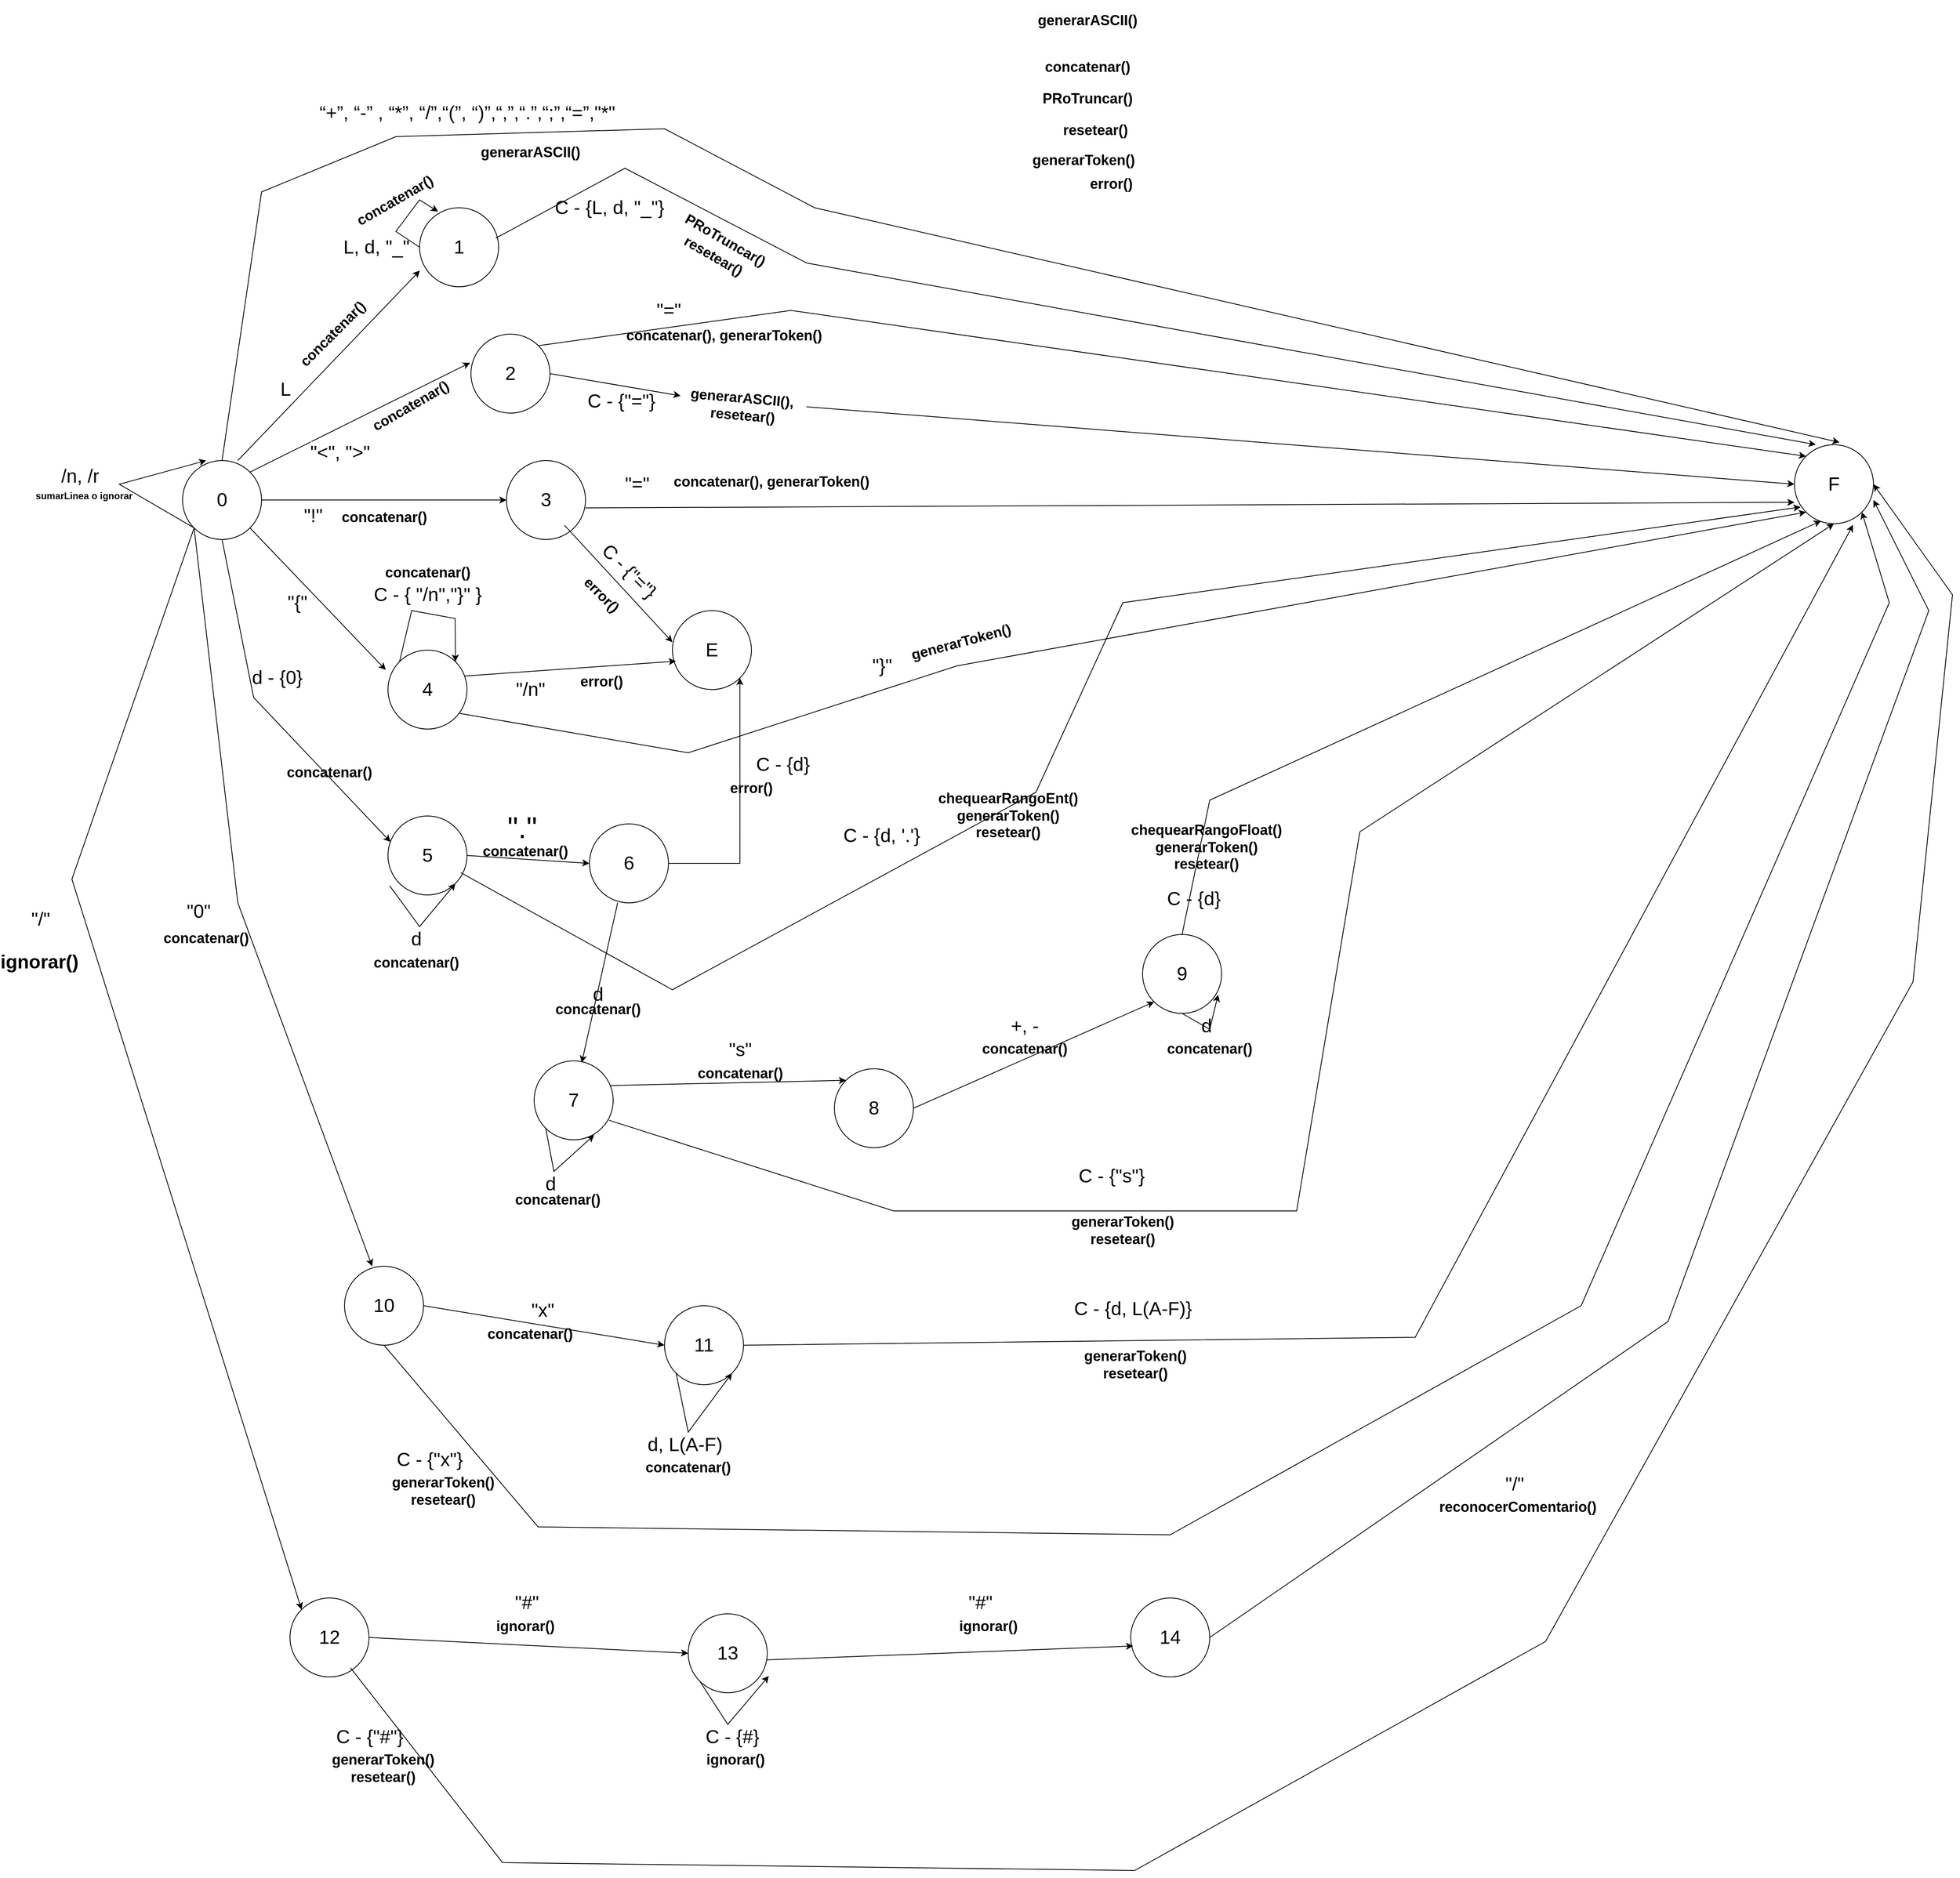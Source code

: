 <mxfile version="24.7.14">
  <diagram name="Página-1" id="sj9_wfyoLUOM8dX0--8b">
    <mxGraphModel dx="2261" dy="1907" grid="1" gridSize="10" guides="1" tooltips="1" connect="1" arrows="1" fold="1" page="1" pageScale="1" pageWidth="827" pageHeight="1169" math="0" shadow="0">
      <root>
        <mxCell id="0" />
        <mxCell id="1" parent="0" />
        <mxCell id="MfplE-wGYaaptmmhJZ9_-1" value="&lt;font style=&quot;font-size: 24px;&quot;&gt;0&lt;/font&gt;" style="ellipse;whiteSpace=wrap;html=1;aspect=fixed;" parent="1" vertex="1">
          <mxGeometry x="10" y="110" width="100" height="100" as="geometry" />
        </mxCell>
        <mxCell id="MfplE-wGYaaptmmhJZ9_-2" value="&lt;span style=&quot;font-size: 24px;&quot;&gt;1&lt;/span&gt;" style="ellipse;whiteSpace=wrap;html=1;aspect=fixed;" parent="1" vertex="1">
          <mxGeometry x="310" y="-210" width="100" height="100" as="geometry" />
        </mxCell>
        <mxCell id="MfplE-wGYaaptmmhJZ9_-3" value="&lt;span style=&quot;font-size: 24px;&quot;&gt;2&lt;/span&gt;" style="ellipse;whiteSpace=wrap;html=1;aspect=fixed;" parent="1" vertex="1">
          <mxGeometry x="375" y="-50" width="100" height="100" as="geometry" />
        </mxCell>
        <mxCell id="MfplE-wGYaaptmmhJZ9_-4" value="&lt;span style=&quot;font-size: 24px;&quot;&gt;F&lt;/span&gt;" style="ellipse;whiteSpace=wrap;html=1;aspect=fixed;" parent="1" vertex="1">
          <mxGeometry x="2050" y="90" width="100" height="100" as="geometry" />
        </mxCell>
        <mxCell id="MfplE-wGYaaptmmhJZ9_-5" value="&lt;span style=&quot;font-size: 24px;&quot;&gt;E&lt;/span&gt;" style="ellipse;whiteSpace=wrap;html=1;aspect=fixed;" parent="1" vertex="1">
          <mxGeometry x="630" y="300" width="100" height="100" as="geometry" />
        </mxCell>
        <mxCell id="MfplE-wGYaaptmmhJZ9_-6" value="" style="endArrow=classic;html=1;rounded=0;entryX=0.57;entryY=-0.03;entryDx=0;entryDy=0;entryPerimeter=0;" parent="1" target="MfplE-wGYaaptmmhJZ9_-4" edge="1">
          <mxGeometry width="50" height="50" relative="1" as="geometry">
            <mxPoint x="60" y="110" as="sourcePoint" />
            <mxPoint x="860" y="20" as="targetPoint" />
            <Array as="points">
              <mxPoint x="110" y="-230" />
              <mxPoint x="280" y="-300" />
              <mxPoint x="620" y="-310" />
              <mxPoint x="810" y="-210" />
            </Array>
          </mxGeometry>
        </mxCell>
        <mxCell id="MfplE-wGYaaptmmhJZ9_-7" value="&lt;font style=&quot;font-size: 24px;&quot;&gt;&lt;font style=&quot;&quot;&gt;“+”, “-” , “*”, “/”,“(”, “)”,“,”,“.”,“;”,&lt;/font&gt;“=”,&quot;*&quot;&lt;/font&gt;" style="text;html=1;align=center;verticalAlign=middle;resizable=0;points=[];autosize=1;strokeColor=none;fillColor=none;" parent="1" vertex="1">
          <mxGeometry x="170" y="-350" width="400" height="40" as="geometry" />
        </mxCell>
        <mxCell id="MfplE-wGYaaptmmhJZ9_-8" value="" style="endArrow=classic;html=1;rounded=0;entryX=0.003;entryY=0.795;entryDx=0;entryDy=0;entryPerimeter=0;" parent="1" target="MfplE-wGYaaptmmhJZ9_-2" edge="1">
          <mxGeometry width="50" height="50" relative="1" as="geometry">
            <mxPoint x="80" y="110" as="sourcePoint" />
            <mxPoint x="130" y="60" as="targetPoint" />
          </mxGeometry>
        </mxCell>
        <mxCell id="MfplE-wGYaaptmmhJZ9_-9" value="&lt;br&gt;&lt;span style=&quot;font-size: 18px;&quot;&gt;&lt;b&gt;concatenar()&lt;/b&gt;&lt;/span&gt;" style="text;html=1;align=center;verticalAlign=middle;resizable=0;points=[];autosize=1;strokeColor=none;fillColor=none;" parent="1" vertex="1">
          <mxGeometry x="1090" y="-420" width="130" height="50" as="geometry" />
        </mxCell>
        <mxCell id="MfplE-wGYaaptmmhJZ9_-10" value="&lt;b style=&quot;font-size: 18px;&quot;&gt;generarASCII()&lt;/b&gt;" style="text;html=1;align=center;verticalAlign=middle;resizable=0;points=[];autosize=1;strokeColor=none;fillColor=none;" parent="1" vertex="1">
          <mxGeometry x="375" y="-300" width="150" height="40" as="geometry" />
        </mxCell>
        <mxCell id="MfplE-wGYaaptmmhJZ9_-11" value="&lt;span style=&quot;font-size: 24px;&quot;&gt;L&lt;/span&gt;" style="text;html=1;align=center;verticalAlign=middle;resizable=0;points=[];autosize=1;strokeColor=none;fillColor=none;" parent="1" vertex="1">
          <mxGeometry x="120" width="40" height="40" as="geometry" />
        </mxCell>
        <mxCell id="MfplE-wGYaaptmmhJZ9_-13" value="&#xa;&lt;b style=&quot;forced-color-adjust: none; color: rgb(0, 0, 0); font-family: Helvetica; font-style: normal; font-variant-ligatures: normal; font-variant-caps: normal; letter-spacing: normal; orphans: 2; text-align: center; text-indent: 0px; text-transform: none; widows: 2; word-spacing: 0px; -webkit-text-stroke-width: 0px; white-space: nowrap; background-color: rgb(251, 251, 251); text-decoration-thickness: initial; text-decoration-style: initial; text-decoration-color: initial; font-size: 18px;&quot;&gt;generarASCII()&lt;/b&gt;&#xa;&#xa;" style="text;html=1;align=center;verticalAlign=middle;resizable=0;points=[];autosize=1;strokeColor=none;fillColor=none;" parent="1" vertex="1">
          <mxGeometry x="1080" y="-470" width="150" height="60" as="geometry" />
        </mxCell>
        <mxCell id="MfplE-wGYaaptmmhJZ9_-14" value="&lt;br&gt;&lt;span style=&quot;font-size: 18px;&quot;&gt;&lt;b&gt;concatenar()&lt;/b&gt;&lt;/span&gt;" style="text;html=1;align=center;verticalAlign=middle;resizable=0;points=[];autosize=1;strokeColor=none;fillColor=none;rotation=-45;" parent="1" vertex="1">
          <mxGeometry x="130" y="-80" width="130" height="50" as="geometry" />
        </mxCell>
        <mxCell id="MfplE-wGYaaptmmhJZ9_-16" value="&lt;br&gt;&lt;span style=&quot;font-size: 18px;&quot;&gt;&lt;b&gt;concatenar()&lt;/b&gt;&lt;/span&gt;" style="text;html=1;align=center;verticalAlign=middle;resizable=0;points=[];autosize=1;strokeColor=none;fillColor=none;rotation=-30;" parent="1" vertex="1">
          <mxGeometry x="210" y="-250" width="130" height="50" as="geometry" />
        </mxCell>
        <mxCell id="MfplE-wGYaaptmmhJZ9_-20" value="&lt;font style=&quot;font-size: 24px;&quot;&gt;L, d, &quot;_&quot;&lt;/font&gt;" style="text;html=1;align=center;verticalAlign=middle;resizable=0;points=[];autosize=1;strokeColor=none;fillColor=none;" parent="1" vertex="1">
          <mxGeometry x="200" y="-180" width="110" height="40" as="geometry" />
        </mxCell>
        <mxCell id="MfplE-wGYaaptmmhJZ9_-21" value="" style="endArrow=classic;html=1;rounded=0;exitX=0.964;exitY=0.385;exitDx=0;exitDy=0;exitPerimeter=0;entryX=0.27;entryY=-0.001;entryDx=0;entryDy=0;entryPerimeter=0;" parent="1" source="MfplE-wGYaaptmmhJZ9_-2" target="MfplE-wGYaaptmmhJZ9_-4" edge="1">
          <mxGeometry width="50" height="50" relative="1" as="geometry">
            <mxPoint x="510" y="-10" as="sourcePoint" />
            <mxPoint x="560" y="-60" as="targetPoint" />
            <Array as="points">
              <mxPoint x="570" y="-260" />
              <mxPoint x="800" y="-140" />
            </Array>
          </mxGeometry>
        </mxCell>
        <mxCell id="MfplE-wGYaaptmmhJZ9_-22" value="" style="endArrow=classic;html=1;rounded=0;exitX=0;exitY=0.5;exitDx=0;exitDy=0;entryX=0.234;entryY=0.048;entryDx=0;entryDy=0;entryPerimeter=0;" parent="1" source="MfplE-wGYaaptmmhJZ9_-2" target="MfplE-wGYaaptmmhJZ9_-2" edge="1">
          <mxGeometry width="50" height="50" relative="1" as="geometry">
            <mxPoint x="279.1" y="-147.7" as="sourcePoint" />
            <mxPoint x="320" y="-240" as="targetPoint" />
            <Array as="points">
              <mxPoint x="280" y="-180" />
              <mxPoint x="310" y="-220" />
            </Array>
          </mxGeometry>
        </mxCell>
        <mxCell id="MfplE-wGYaaptmmhJZ9_-26" value="&lt;font style=&quot;font-size: 24px;&quot;&gt;C - {L, d, &quot;_&quot;}&lt;/font&gt;" style="text;html=1;align=center;verticalAlign=middle;resizable=0;points=[];autosize=1;strokeColor=none;fillColor=none;" parent="1" vertex="1">
          <mxGeometry x="470" y="-230" width="160" height="40" as="geometry" />
        </mxCell>
        <mxCell id="MfplE-wGYaaptmmhJZ9_-28" value="&lt;br&gt;&lt;span style=&quot;font-size: 18px;&quot;&gt;&lt;b&gt;PRoTruncar()&lt;/b&gt;&lt;/span&gt;" style="text;html=1;align=center;verticalAlign=middle;resizable=0;points=[];autosize=1;strokeColor=none;fillColor=none;" parent="1" vertex="1">
          <mxGeometry x="1085" y="-380" width="140" height="50" as="geometry" />
        </mxCell>
        <mxCell id="MfplE-wGYaaptmmhJZ9_-29" value="&lt;br&gt;&lt;span style=&quot;font-size: 18px;&quot;&gt;&lt;b&gt;PRoTruncar()&lt;/b&gt;&lt;/span&gt;" style="text;html=1;align=center;verticalAlign=middle;resizable=0;points=[];autosize=1;strokeColor=none;fillColor=none;rotation=30;" parent="1" vertex="1">
          <mxGeometry x="630" y="-200" width="140" height="50" as="geometry" />
        </mxCell>
        <mxCell id="MfplE-wGYaaptmmhJZ9_-30" value="&lt;br&gt;&lt;span style=&quot;font-size: 18px;&quot;&gt;&lt;b&gt;resetear()&lt;/b&gt;&lt;/span&gt;" style="text;html=1;align=center;verticalAlign=middle;resizable=0;points=[];autosize=1;strokeColor=none;fillColor=none;" parent="1" vertex="1">
          <mxGeometry x="1110" y="-340" width="110" height="50" as="geometry" />
        </mxCell>
        <mxCell id="MfplE-wGYaaptmmhJZ9_-31" value="&lt;br&gt;&lt;span style=&quot;font-size: 18px;&quot;&gt;&lt;b&gt;resetear()&lt;/b&gt;&lt;/span&gt;" style="text;html=1;align=center;verticalAlign=middle;resizable=0;points=[];autosize=1;strokeColor=none;fillColor=none;rotation=30;" parent="1" vertex="1">
          <mxGeometry x="630" y="-180" width="110" height="50" as="geometry" />
        </mxCell>
        <mxCell id="MfplE-wGYaaptmmhJZ9_-32" value="" style="endArrow=classic;html=1;rounded=0;entryX=-0.011;entryY=0.362;entryDx=0;entryDy=0;entryPerimeter=0;exitX=1;exitY=0;exitDx=0;exitDy=0;" parent="1" source="MfplE-wGYaaptmmhJZ9_-1" target="MfplE-wGYaaptmmhJZ9_-3" edge="1">
          <mxGeometry width="50" height="50" relative="1" as="geometry">
            <mxPoint x="150" y="270" as="sourcePoint" />
            <mxPoint x="380" y="30" as="targetPoint" />
          </mxGeometry>
        </mxCell>
        <mxCell id="MfplE-wGYaaptmmhJZ9_-34" value="&lt;font style=&quot;font-size: 24px;&quot;&gt;&quot;&amp;lt;&quot;, &quot;&amp;gt;&quot;&lt;/font&gt;" style="edgeLabel;html=1;align=center;verticalAlign=middle;resizable=0;points=[];" parent="MfplE-wGYaaptmmhJZ9_-32" vertex="1" connectable="0">
          <mxGeometry x="-0.029" y="-6" relative="1" as="geometry">
            <mxPoint x="-24" y="37" as="offset" />
          </mxGeometry>
        </mxCell>
        <mxCell id="MfplE-wGYaaptmmhJZ9_-35" value="&lt;br&gt;&lt;span style=&quot;font-size: 18px;&quot;&gt;&lt;b&gt;concatenar()&lt;/b&gt;&lt;/span&gt;" style="text;html=1;align=center;verticalAlign=middle;resizable=0;points=[];autosize=1;strokeColor=none;fillColor=none;rotation=-30;" parent="1" vertex="1">
          <mxGeometry x="230" y="10" width="130" height="50" as="geometry" />
        </mxCell>
        <mxCell id="MfplE-wGYaaptmmhJZ9_-38" value="" style="endArrow=classic;html=1;rounded=0;entryX=0;entryY=0;entryDx=0;entryDy=0;exitX=1;exitY=0;exitDx=0;exitDy=0;" parent="1" source="MfplE-wGYaaptmmhJZ9_-3" target="MfplE-wGYaaptmmhJZ9_-4" edge="1">
          <mxGeometry width="50" height="50" relative="1" as="geometry">
            <mxPoint x="610" y="210" as="sourcePoint" />
            <mxPoint x="889" y="71" as="targetPoint" />
            <Array as="points">
              <mxPoint x="780" y="-80" />
            </Array>
          </mxGeometry>
        </mxCell>
        <mxCell id="MfplE-wGYaaptmmhJZ9_-40" value="" style="endArrow=classic;html=1;rounded=0;entryX=0;entryY=0.5;entryDx=0;entryDy=0;exitX=1;exitY=0.5;exitDx=0;exitDy=0;" parent="1" source="MfplE-wGYaaptmmhJZ9_-46" target="MfplE-wGYaaptmmhJZ9_-4" edge="1">
          <mxGeometry width="50" height="50" relative="1" as="geometry">
            <mxPoint x="590" y="180" as="sourcePoint" />
            <mxPoint x="480" y="30" as="targetPoint" />
          </mxGeometry>
        </mxCell>
        <mxCell id="MfplE-wGYaaptmmhJZ9_-41" value="&lt;font style=&quot;font-size: 24px;&quot;&gt;&quot;=&quot;&lt;/font&gt;" style="text;html=1;align=center;verticalAlign=middle;resizable=0;points=[];autosize=1;strokeColor=none;fillColor=none;" parent="1" vertex="1">
          <mxGeometry x="600" y="-100" width="50" height="40" as="geometry" />
        </mxCell>
        <mxCell id="MfplE-wGYaaptmmhJZ9_-43" value="&lt;br&gt;&lt;span style=&quot;font-size: 18px;&quot;&gt;&lt;b&gt;concatenar(), generarToken()&lt;/b&gt;&lt;/span&gt;" style="text;html=1;align=center;verticalAlign=middle;resizable=0;points=[];autosize=1;strokeColor=none;fillColor=none;rotation=0;" parent="1" vertex="1">
          <mxGeometry x="560" y="-80" width="270" height="50" as="geometry" />
        </mxCell>
        <mxCell id="MfplE-wGYaaptmmhJZ9_-44" value="&lt;b style=&quot;font-size: 18px;&quot;&gt;generarToken()&lt;/b&gt;" style="text;html=1;align=center;verticalAlign=middle;resizable=0;points=[];autosize=1;strokeColor=none;fillColor=none;" parent="1" vertex="1">
          <mxGeometry x="1075" y="-290" width="150" height="40" as="geometry" />
        </mxCell>
        <mxCell id="MfplE-wGYaaptmmhJZ9_-45" value="&lt;span style=&quot;font-size: 24px;&quot;&gt;C - {&quot;=&quot;}&lt;/span&gt;" style="text;html=1;align=center;verticalAlign=middle;resizable=0;points=[];autosize=1;strokeColor=none;fillColor=none;" parent="1" vertex="1">
          <mxGeometry x="510" y="15" width="110" height="40" as="geometry" />
        </mxCell>
        <mxCell id="MfplE-wGYaaptmmhJZ9_-48" value="&lt;span style=&quot;font-size: 24px;&quot;&gt;3&lt;/span&gt;" style="ellipse;whiteSpace=wrap;html=1;aspect=fixed;" parent="1" vertex="1">
          <mxGeometry x="420" y="110" width="100" height="100" as="geometry" />
        </mxCell>
        <mxCell id="MfplE-wGYaaptmmhJZ9_-50" value="" style="endArrow=classic;html=1;rounded=0;exitX=1;exitY=0.5;exitDx=0;exitDy=0;" parent="1" source="MfplE-wGYaaptmmhJZ9_-1" target="MfplE-wGYaaptmmhJZ9_-48" edge="1">
          <mxGeometry width="50" height="50" relative="1" as="geometry">
            <mxPoint x="130" y="210" as="sourcePoint" />
            <mxPoint x="180" y="160" as="targetPoint" />
          </mxGeometry>
        </mxCell>
        <mxCell id="MfplE-wGYaaptmmhJZ9_-51" value="&lt;font style=&quot;font-size: 24px;&quot;&gt;&quot;!&quot;&lt;/font&gt;" style="text;html=1;align=center;verticalAlign=middle;resizable=0;points=[];autosize=1;strokeColor=none;fillColor=none;" parent="1" vertex="1">
          <mxGeometry x="150" y="160" width="50" height="40" as="geometry" />
        </mxCell>
        <mxCell id="MfplE-wGYaaptmmhJZ9_-52" value="&lt;br&gt;&lt;span style=&quot;font-size: 18px;&quot;&gt;&lt;b&gt;concatenar()&lt;/b&gt;&lt;/span&gt;" style="text;html=1;align=center;verticalAlign=middle;resizable=0;points=[];autosize=1;strokeColor=none;fillColor=none;rotation=0;" parent="1" vertex="1">
          <mxGeometry x="200" y="150" width="130" height="50" as="geometry" />
        </mxCell>
        <mxCell id="MfplE-wGYaaptmmhJZ9_-54" value="" style="endArrow=classic;html=1;rounded=0;entryX=0;entryY=0.729;entryDx=0;entryDy=0;entryPerimeter=0;" parent="1" target="MfplE-wGYaaptmmhJZ9_-4" edge="1">
          <mxGeometry width="50" height="50" relative="1" as="geometry">
            <mxPoint x="520" y="170" as="sourcePoint" />
            <mxPoint x="570" y="120" as="targetPoint" />
          </mxGeometry>
        </mxCell>
        <mxCell id="MfplE-wGYaaptmmhJZ9_-55" value="&lt;font style=&quot;font-size: 24px;&quot;&gt;&quot;=&quot;&lt;/font&gt;" style="text;html=1;align=center;verticalAlign=middle;resizable=0;points=[];autosize=1;strokeColor=none;fillColor=none;" parent="1" vertex="1">
          <mxGeometry x="560" y="120" width="50" height="40" as="geometry" />
        </mxCell>
        <mxCell id="MfplE-wGYaaptmmhJZ9_-56" value="&lt;br&gt;&lt;span style=&quot;font-size: 18px;&quot;&gt;&lt;b&gt;concatenar(), generarToken()&lt;/b&gt;&lt;/span&gt;" style="text;html=1;align=center;verticalAlign=middle;resizable=0;points=[];autosize=1;strokeColor=none;fillColor=none;rotation=0;" parent="1" vertex="1">
          <mxGeometry x="620" y="105" width="270" height="50" as="geometry" />
        </mxCell>
        <mxCell id="MfplE-wGYaaptmmhJZ9_-57" value="" style="endArrow=classic;html=1;rounded=0;entryX=0;entryY=0.5;entryDx=0;entryDy=0;exitX=1;exitY=0.5;exitDx=0;exitDy=0;" parent="1" source="MfplE-wGYaaptmmhJZ9_-3" target="MfplE-wGYaaptmmhJZ9_-46" edge="1">
          <mxGeometry width="50" height="50" relative="1" as="geometry">
            <mxPoint x="475" as="sourcePoint" />
            <mxPoint x="1070" y="80" as="targetPoint" />
          </mxGeometry>
        </mxCell>
        <mxCell id="MfplE-wGYaaptmmhJZ9_-46" value="&lt;br&gt;&lt;b style=&quot;font-size: 18px;&quot;&gt;generarASCII(),&amp;nbsp;&lt;/b&gt;&lt;br&gt;&lt;span style=&quot;font-size: 18px;&quot;&gt;&lt;b&gt;resetear()&lt;/b&gt;&lt;/span&gt;" style="text;html=1;align=center;verticalAlign=middle;resizable=0;points=[];autosize=1;strokeColor=none;fillColor=none;rotation=5;" parent="1" vertex="1">
          <mxGeometry x="640" width="160" height="70" as="geometry" />
        </mxCell>
        <mxCell id="MfplE-wGYaaptmmhJZ9_-71" value="" style="endArrow=classic;html=1;rounded=0;exitX=0.733;exitY=0.818;exitDx=0;exitDy=0;exitPerimeter=0;" parent="1" source="MfplE-wGYaaptmmhJZ9_-48" edge="1">
          <mxGeometry width="50" height="50" relative="1" as="geometry">
            <mxPoint x="560" y="530" as="sourcePoint" />
            <mxPoint x="630" y="340" as="targetPoint" />
          </mxGeometry>
        </mxCell>
        <mxCell id="MfplE-wGYaaptmmhJZ9_-72" value="&lt;span style=&quot;font-size: 24px;&quot;&gt;C - {&quot;=&quot;}&lt;/span&gt;" style="text;html=1;align=center;verticalAlign=middle;resizable=0;points=[];autosize=1;strokeColor=none;fillColor=none;rotation=45;" parent="1" vertex="1">
          <mxGeometry x="520" y="230" width="110" height="40" as="geometry" />
        </mxCell>
        <mxCell id="MfplE-wGYaaptmmhJZ9_-74" value="&lt;b style=&quot;font-size: 18px;&quot;&gt;error()&lt;/b&gt;" style="text;html=1;align=center;verticalAlign=middle;resizable=0;points=[];autosize=1;strokeColor=none;fillColor=none;rotation=45;" parent="1" vertex="1">
          <mxGeometry x="500" y="260" width="80" height="40" as="geometry" />
        </mxCell>
        <mxCell id="MfplE-wGYaaptmmhJZ9_-75" value="&lt;b style=&quot;font-size: 18px;&quot;&gt;error()&lt;/b&gt;" style="text;html=1;align=center;verticalAlign=middle;resizable=0;points=[];autosize=1;strokeColor=none;fillColor=none;" parent="1" vertex="1">
          <mxGeometry x="1145" y="-260" width="80" height="40" as="geometry" />
        </mxCell>
        <mxCell id="MfplE-wGYaaptmmhJZ9_-76" value="&lt;span style=&quot;font-size: 24px;&quot;&gt;4&lt;/span&gt;" style="ellipse;whiteSpace=wrap;html=1;aspect=fixed;" parent="1" vertex="1">
          <mxGeometry x="270" y="350" width="100" height="100" as="geometry" />
        </mxCell>
        <mxCell id="MfplE-wGYaaptmmhJZ9_-77" value="" style="endArrow=classic;html=1;rounded=0;exitX=1;exitY=1;exitDx=0;exitDy=0;entryX=-0.028;entryY=0.251;entryDx=0;entryDy=0;entryPerimeter=0;" parent="1" source="MfplE-wGYaaptmmhJZ9_-1" target="MfplE-wGYaaptmmhJZ9_-76" edge="1">
          <mxGeometry width="50" height="50" relative="1" as="geometry">
            <mxPoint x="430" y="360" as="sourcePoint" />
            <mxPoint x="480" y="310" as="targetPoint" />
          </mxGeometry>
        </mxCell>
        <mxCell id="MfplE-wGYaaptmmhJZ9_-80" value="&lt;font style=&quot;font-size: 24px;&quot;&gt;&quot;{&quot;&lt;/font&gt;" style="text;html=1;align=center;verticalAlign=middle;resizable=0;points=[];autosize=1;strokeColor=none;fillColor=none;" parent="1" vertex="1">
          <mxGeometry x="130" y="270" width="50" height="40" as="geometry" />
        </mxCell>
        <mxCell id="MfplE-wGYaaptmmhJZ9_-82" value="" style="endArrow=classic;html=1;rounded=0;exitX=0;exitY=0;exitDx=0;exitDy=0;entryX=1;entryY=0;entryDx=0;entryDy=0;" parent="1" source="MfplE-wGYaaptmmhJZ9_-76" target="MfplE-wGYaaptmmhJZ9_-76" edge="1">
          <mxGeometry width="50" height="50" relative="1" as="geometry">
            <mxPoint x="300" y="320" as="sourcePoint" />
            <mxPoint x="410" y="320" as="targetPoint" />
            <Array as="points">
              <mxPoint x="300" y="300" />
              <mxPoint x="355" y="310" />
            </Array>
          </mxGeometry>
        </mxCell>
        <mxCell id="MfplE-wGYaaptmmhJZ9_-83" value="&lt;font style=&quot;font-size: 24px;&quot;&gt;C - { &quot;/n&quot;,&quot;}&quot; }&lt;/font&gt;" style="text;html=1;align=center;verticalAlign=middle;resizable=0;points=[];autosize=1;strokeColor=none;fillColor=none;" parent="1" vertex="1">
          <mxGeometry x="240" y="260" width="160" height="40" as="geometry" />
        </mxCell>
        <mxCell id="MfplE-wGYaaptmmhJZ9_-84" value="" style="endArrow=classic;html=1;rounded=0;exitX=0.967;exitY=0.329;exitDx=0;exitDy=0;exitPerimeter=0;entryX=0.044;entryY=0.64;entryDx=0;entryDy=0;entryPerimeter=0;" parent="1" source="MfplE-wGYaaptmmhJZ9_-76" target="MfplE-wGYaaptmmhJZ9_-5" edge="1">
          <mxGeometry width="50" height="50" relative="1" as="geometry">
            <mxPoint x="430" y="190" as="sourcePoint" />
            <mxPoint x="490" y="420" as="targetPoint" />
          </mxGeometry>
        </mxCell>
        <mxCell id="MfplE-wGYaaptmmhJZ9_-85" value="&lt;font style=&quot;font-size: 24px;&quot;&gt;&quot;/n&quot;&lt;/font&gt;" style="text;html=1;align=center;verticalAlign=middle;resizable=0;points=[];autosize=1;strokeColor=none;fillColor=none;" parent="1" vertex="1">
          <mxGeometry x="420" y="380" width="60" height="40" as="geometry" />
        </mxCell>
        <mxCell id="MfplE-wGYaaptmmhJZ9_-87" value="&lt;b style=&quot;font-size: 18px;&quot;&gt;error()&lt;/b&gt;" style="text;html=1;align=center;verticalAlign=middle;resizable=0;points=[];autosize=1;strokeColor=none;fillColor=none;rotation=0;" parent="1" vertex="1">
          <mxGeometry x="500" y="370" width="80" height="40" as="geometry" />
        </mxCell>
        <mxCell id="MfplE-wGYaaptmmhJZ9_-93" value="" style="endArrow=classic;html=1;rounded=0;exitX=0.5;exitY=1;exitDx=0;exitDy=0;entryX=0;entryY=1;entryDx=0;entryDy=0;" parent="1" target="MfplE-wGYaaptmmhJZ9_-4" edge="1">
          <mxGeometry width="50" height="50" relative="1" as="geometry">
            <mxPoint x="360" y="430" as="sourcePoint" />
            <mxPoint x="1110" y="320" as="targetPoint" />
            <Array as="points">
              <mxPoint x="650" y="480" />
              <mxPoint x="990" y="370" />
            </Array>
          </mxGeometry>
        </mxCell>
        <mxCell id="MfplE-wGYaaptmmhJZ9_-94" value="&lt;font style=&quot;font-size: 24px;&quot;&gt;&quot;}&quot;&lt;/font&gt;" style="text;html=1;align=center;verticalAlign=middle;resizable=0;points=[];autosize=1;strokeColor=none;fillColor=none;" parent="1" vertex="1">
          <mxGeometry x="870" y="350" width="50" height="40" as="geometry" />
        </mxCell>
        <mxCell id="MfplE-wGYaaptmmhJZ9_-95" value="&lt;b style=&quot;font-size: 18px;&quot;&gt;generarToken()&lt;/b&gt;" style="text;html=1;align=center;verticalAlign=middle;resizable=0;points=[];autosize=1;strokeColor=none;fillColor=none;rotation=-15;" parent="1" vertex="1">
          <mxGeometry x="920" y="320" width="150" height="40" as="geometry" />
        </mxCell>
        <mxCell id="MfplE-wGYaaptmmhJZ9_-96" value="&lt;br&gt;&lt;span style=&quot;font-size: 18px;&quot;&gt;&lt;b&gt;concatenar()&lt;/b&gt;&lt;/span&gt;" style="text;html=1;align=center;verticalAlign=middle;resizable=0;points=[];autosize=1;strokeColor=none;fillColor=none;rotation=0;" parent="1" vertex="1">
          <mxGeometry x="255" y="220" width="130" height="50" as="geometry" />
        </mxCell>
        <mxCell id="MfplE-wGYaaptmmhJZ9_-98" value="&lt;span style=&quot;font-size: 24px;&quot;&gt;5&lt;/span&gt;" style="ellipse;whiteSpace=wrap;html=1;aspect=fixed;" parent="1" vertex="1">
          <mxGeometry x="270" y="560" width="100" height="100" as="geometry" />
        </mxCell>
        <mxCell id="MfplE-wGYaaptmmhJZ9_-102" value="" style="endArrow=classic;html=1;rounded=0;exitX=0.5;exitY=1;exitDx=0;exitDy=0;entryX=0.033;entryY=0.329;entryDx=0;entryDy=0;entryPerimeter=0;" parent="1" source="MfplE-wGYaaptmmhJZ9_-1" target="MfplE-wGYaaptmmhJZ9_-98" edge="1">
          <mxGeometry width="50" height="50" relative="1" as="geometry">
            <mxPoint x="80" y="550" as="sourcePoint" />
            <mxPoint x="130" y="500" as="targetPoint" />
            <Array as="points">
              <mxPoint x="100" y="410" />
            </Array>
          </mxGeometry>
        </mxCell>
        <mxCell id="MfplE-wGYaaptmmhJZ9_-105" value="&lt;font style=&quot;font-size: 24px;&quot;&gt;d - {0}&lt;/font&gt;" style="text;html=1;align=center;verticalAlign=middle;whiteSpace=wrap;rounded=0;" parent="1" vertex="1">
          <mxGeometry x="70" y="370" width="120" height="30" as="geometry" />
        </mxCell>
        <mxCell id="MfplE-wGYaaptmmhJZ9_-111" value="" style="endArrow=classic;html=1;rounded=0;exitX=0.022;exitY=0.884;exitDx=0;exitDy=0;exitPerimeter=0;entryX=1;entryY=1;entryDx=0;entryDy=0;" parent="1" source="MfplE-wGYaaptmmhJZ9_-98" target="MfplE-wGYaaptmmhJZ9_-98" edge="1">
          <mxGeometry width="50" height="50" relative="1" as="geometry">
            <mxPoint x="330" y="840" as="sourcePoint" />
            <mxPoint x="380" y="790" as="targetPoint" />
            <Array as="points">
              <mxPoint x="310" y="700" />
            </Array>
          </mxGeometry>
        </mxCell>
        <mxCell id="MfplE-wGYaaptmmhJZ9_-112" value="&lt;font style=&quot;font-size: 24px;&quot;&gt;d&lt;/font&gt;" style="text;html=1;align=center;verticalAlign=middle;whiteSpace=wrap;rounded=0;" parent="1" vertex="1">
          <mxGeometry x="246" y="701" width="120" height="30" as="geometry" />
        </mxCell>
        <mxCell id="MfplE-wGYaaptmmhJZ9_-132" style="edgeStyle=orthogonalEdgeStyle;rounded=0;orthogonalLoop=1;jettySize=auto;html=1;exitX=1;exitY=0.5;exitDx=0;exitDy=0;entryX=1;entryY=1;entryDx=0;entryDy=0;" parent="1" source="MfplE-wGYaaptmmhJZ9_-119" target="MfplE-wGYaaptmmhJZ9_-5" edge="1">
          <mxGeometry relative="1" as="geometry" />
        </mxCell>
        <mxCell id="MfplE-wGYaaptmmhJZ9_-119" value="&lt;span style=&quot;font-size: 24px;&quot;&gt;6&lt;/span&gt;" style="ellipse;whiteSpace=wrap;html=1;aspect=fixed;" parent="1" vertex="1">
          <mxGeometry x="525" y="570" width="100" height="100" as="geometry" />
        </mxCell>
        <mxCell id="MfplE-wGYaaptmmhJZ9_-121" value="" style="endArrow=classic;html=1;rounded=0;exitX=1;exitY=0.5;exitDx=0;exitDy=0;entryX=0;entryY=0.5;entryDx=0;entryDy=0;" parent="1" source="MfplE-wGYaaptmmhJZ9_-98" target="MfplE-wGYaaptmmhJZ9_-119" edge="1">
          <mxGeometry width="50" height="50" relative="1" as="geometry">
            <mxPoint x="560" y="820" as="sourcePoint" />
            <mxPoint x="610" y="770" as="targetPoint" />
          </mxGeometry>
        </mxCell>
        <mxCell id="MfplE-wGYaaptmmhJZ9_-122" value="&lt;font style=&quot;font-size: 38px;&quot;&gt;&quot;.&quot;&lt;/font&gt;" style="text;html=1;align=center;verticalAlign=middle;whiteSpace=wrap;rounded=0;" parent="1" vertex="1">
          <mxGeometry x="380" y="560" width="120" height="30" as="geometry" />
        </mxCell>
        <mxCell id="MfplE-wGYaaptmmhJZ9_-125" value="" style="endArrow=classic;html=1;rounded=0;exitX=0.922;exitY=0.718;exitDx=0;exitDy=0;exitPerimeter=0;entryX=0.078;entryY=0.789;entryDx=0;entryDy=0;entryPerimeter=0;" parent="1" source="MfplE-wGYaaptmmhJZ9_-98" target="MfplE-wGYaaptmmhJZ9_-4" edge="1">
          <mxGeometry width="50" height="50" relative="1" as="geometry">
            <mxPoint x="510" y="850" as="sourcePoint" />
            <mxPoint x="1220" y="140" as="targetPoint" />
            <Array as="points">
              <mxPoint x="630" y="780" />
              <mxPoint x="1090" y="530" />
              <mxPoint x="1200" y="290" />
            </Array>
          </mxGeometry>
        </mxCell>
        <mxCell id="MfplE-wGYaaptmmhJZ9_-126" value="&lt;font style=&quot;font-size: 24px;&quot;&gt;C - {d, &#39;.&#39;}&lt;/font&gt;" style="text;html=1;align=center;verticalAlign=middle;whiteSpace=wrap;rounded=0;" parent="1" vertex="1">
          <mxGeometry x="835" y="570" width="120" height="30" as="geometry" />
        </mxCell>
        <mxCell id="MfplE-wGYaaptmmhJZ9_-130" value="&lt;div style=&quot;font-size: 18px;&quot;&gt;&lt;font style=&quot;font-size: 18px;&quot;&gt;&lt;b style=&quot;&quot;&gt;chequearRangoFloat()&lt;/b&gt;&lt;/font&gt;&lt;/div&gt;&lt;font style=&quot;font-size: 18px;&quot;&gt;&lt;b&gt;generarToken()&lt;/b&gt;&lt;/font&gt;&lt;div style=&quot;font-size: 18px;&quot;&gt;&lt;font style=&quot;font-size: 18px;&quot;&gt;&lt;b style=&quot;&quot;&gt;resetear()&lt;/b&gt;&lt;/font&gt;&lt;/div&gt;" style="text;html=1;align=center;verticalAlign=middle;whiteSpace=wrap;rounded=0;" parent="1" vertex="1">
          <mxGeometry x="1276" y="585" width="60" height="30" as="geometry" />
        </mxCell>
        <mxCell id="MfplE-wGYaaptmmhJZ9_-133" value="&lt;font style=&quot;font-size: 24px;&quot;&gt;C - {d}&lt;/font&gt;" style="text;html=1;align=center;verticalAlign=middle;whiteSpace=wrap;rounded=0;" parent="1" vertex="1">
          <mxGeometry x="710" y="480" width="120" height="30" as="geometry" />
        </mxCell>
        <mxCell id="MfplE-wGYaaptmmhJZ9_-136" value="&lt;b style=&quot;&quot;&gt;&lt;font style=&quot;font-size: 18px;&quot;&gt;error()&lt;/font&gt;&lt;/b&gt;" style="text;html=1;align=center;verticalAlign=middle;whiteSpace=wrap;rounded=0;" parent="1" vertex="1">
          <mxGeometry x="700" y="510" width="60" height="30" as="geometry" />
        </mxCell>
        <mxCell id="MfplE-wGYaaptmmhJZ9_-142" value="&lt;span style=&quot;font-size: 24px;&quot;&gt;7&lt;/span&gt;" style="ellipse;whiteSpace=wrap;html=1;aspect=fixed;" parent="1" vertex="1">
          <mxGeometry x="455" y="870" width="100" height="100" as="geometry" />
        </mxCell>
        <mxCell id="MfplE-wGYaaptmmhJZ9_-143" value="&lt;span style=&quot;font-size: 24px;&quot;&gt;8&lt;/span&gt;" style="ellipse;whiteSpace=wrap;html=1;aspect=fixed;" parent="1" vertex="1">
          <mxGeometry x="835" y="880" width="100" height="100" as="geometry" />
        </mxCell>
        <mxCell id="MfplE-wGYaaptmmhJZ9_-144" value="&lt;span style=&quot;font-size: 24px;&quot;&gt;9&lt;/span&gt;" style="ellipse;whiteSpace=wrap;html=1;aspect=fixed;" parent="1" vertex="1">
          <mxGeometry x="1225" y="710" width="100" height="100" as="geometry" />
        </mxCell>
        <mxCell id="MfplE-wGYaaptmmhJZ9_-145" value="" style="endArrow=classic;html=1;rounded=0;exitX=0.357;exitY=0.999;exitDx=0;exitDy=0;exitPerimeter=0;entryX=0.602;entryY=0.023;entryDx=0;entryDy=0;entryPerimeter=0;" parent="1" source="MfplE-wGYaaptmmhJZ9_-119" target="MfplE-wGYaaptmmhJZ9_-142" edge="1">
          <mxGeometry width="50" height="50" relative="1" as="geometry">
            <mxPoint x="580" y="880" as="sourcePoint" />
            <mxPoint x="630" y="830" as="targetPoint" />
          </mxGeometry>
        </mxCell>
        <mxCell id="MfplE-wGYaaptmmhJZ9_-148" value="&lt;font style=&quot;font-size: 24px;&quot;&gt;d&lt;/font&gt;" style="text;html=1;align=center;verticalAlign=middle;whiteSpace=wrap;rounded=0;" parent="1" vertex="1">
          <mxGeometry x="476" y="771" width="120" height="30" as="geometry" />
        </mxCell>
        <mxCell id="MfplE-wGYaaptmmhJZ9_-149" value="" style="endArrow=classic;html=1;rounded=0;exitX=0;exitY=1;exitDx=0;exitDy=0;entryX=0.759;entryY=0.94;entryDx=0;entryDy=0;entryPerimeter=0;" parent="1" source="MfplE-wGYaaptmmhJZ9_-142" target="MfplE-wGYaaptmmhJZ9_-142" edge="1">
          <mxGeometry width="50" height="50" relative="1" as="geometry">
            <mxPoint x="450" y="1110" as="sourcePoint" />
            <mxPoint x="520" y="1020" as="targetPoint" />
            <Array as="points">
              <mxPoint x="480" y="1010" />
            </Array>
          </mxGeometry>
        </mxCell>
        <mxCell id="MfplE-wGYaaptmmhJZ9_-151" value="&lt;font style=&quot;font-size: 24px;&quot;&gt;d&lt;/font&gt;" style="text;html=1;align=center;verticalAlign=middle;whiteSpace=wrap;rounded=0;" parent="1" vertex="1">
          <mxGeometry x="416" y="1011" width="120" height="30" as="geometry" />
        </mxCell>
        <mxCell id="MfplE-wGYaaptmmhJZ9_-155" value="&lt;font style=&quot;font-size: 24px;&quot;&gt;&quot;s&quot;&lt;/font&gt;" style="text;html=1;align=center;verticalAlign=middle;whiteSpace=wrap;rounded=0;" parent="1" vertex="1">
          <mxGeometry x="656" y="841" width="120" height="30" as="geometry" />
        </mxCell>
        <mxCell id="MfplE-wGYaaptmmhJZ9_-156" value="" style="endArrow=classic;html=1;rounded=0;exitX=0.97;exitY=0.313;exitDx=0;exitDy=0;exitPerimeter=0;entryX=0;entryY=0;entryDx=0;entryDy=0;" parent="1" source="MfplE-wGYaaptmmhJZ9_-142" target="MfplE-wGYaaptmmhJZ9_-143" edge="1">
          <mxGeometry width="50" height="50" relative="1" as="geometry">
            <mxPoint x="690" y="970" as="sourcePoint" />
            <mxPoint x="800" y="800" as="targetPoint" />
          </mxGeometry>
        </mxCell>
        <mxCell id="MfplE-wGYaaptmmhJZ9_-157" value="" style="endArrow=classic;html=1;rounded=0;exitX=0.947;exitY=0.752;exitDx=0;exitDy=0;exitPerimeter=0;entryX=0.5;entryY=1;entryDx=0;entryDy=0;" parent="1" source="MfplE-wGYaaptmmhJZ9_-142" target="MfplE-wGYaaptmmhJZ9_-4" edge="1">
          <mxGeometry width="50" height="50" relative="1" as="geometry">
            <mxPoint x="710" y="1010" as="sourcePoint" />
            <mxPoint x="1627.059" y="110" as="targetPoint" />
            <Array as="points">
              <mxPoint x="910" y="1060" />
              <mxPoint x="1420" y="1060" />
              <mxPoint x="1500" y="580" />
            </Array>
          </mxGeometry>
        </mxCell>
        <mxCell id="MfplE-wGYaaptmmhJZ9_-160" value="&lt;font style=&quot;font-size: 24px;&quot;&gt;C - {&quot;s&quot;}&lt;/font&gt;" style="text;html=1;align=center;verticalAlign=middle;whiteSpace=wrap;rounded=0;" parent="1" vertex="1">
          <mxGeometry x="1126" y="1001" width="120" height="30" as="geometry" />
        </mxCell>
        <mxCell id="MfplE-wGYaaptmmhJZ9_-166" value="" style="endArrow=classic;html=1;rounded=0;exitX=1;exitY=0.5;exitDx=0;exitDy=0;entryX=0;entryY=1;entryDx=0;entryDy=0;" parent="1" source="MfplE-wGYaaptmmhJZ9_-143" target="MfplE-wGYaaptmmhJZ9_-144" edge="1">
          <mxGeometry width="50" height="50" relative="1" as="geometry">
            <mxPoint x="990" y="930" as="sourcePoint" />
            <mxPoint x="1040" y="880" as="targetPoint" />
          </mxGeometry>
        </mxCell>
        <mxCell id="MfplE-wGYaaptmmhJZ9_-168" value="&lt;font style=&quot;font-size: 24px;&quot;&gt;+, -&lt;/font&gt;" style="text;html=1;align=center;verticalAlign=middle;whiteSpace=wrap;rounded=0;" parent="1" vertex="1">
          <mxGeometry x="1016" y="811" width="120" height="30" as="geometry" />
        </mxCell>
        <mxCell id="MfplE-wGYaaptmmhJZ9_-169" value="" style="endArrow=classic;html=1;rounded=0;exitX=0.5;exitY=1;exitDx=0;exitDy=0;entryX=0.956;entryY=0.762;entryDx=0;entryDy=0;entryPerimeter=0;" parent="1" source="MfplE-wGYaaptmmhJZ9_-144" target="MfplE-wGYaaptmmhJZ9_-144" edge="1">
          <mxGeometry width="50" height="50" relative="1" as="geometry">
            <mxPoint x="1290" y="860" as="sourcePoint" />
            <mxPoint x="1340" y="810" as="targetPoint" />
            <Array as="points">
              <mxPoint x="1310" y="830" />
            </Array>
          </mxGeometry>
        </mxCell>
        <mxCell id="MfplE-wGYaaptmmhJZ9_-171" value="&lt;font style=&quot;font-size: 24px;&quot;&gt;d&lt;/font&gt;" style="text;html=1;align=center;verticalAlign=middle;whiteSpace=wrap;rounded=0;" parent="1" vertex="1">
          <mxGeometry x="1246" y="811" width="120" height="30" as="geometry" />
        </mxCell>
        <mxCell id="MfplE-wGYaaptmmhJZ9_-172" value="" style="endArrow=classic;html=1;rounded=0;exitX=0.5;exitY=0;exitDx=0;exitDy=0;entryX=0.336;entryY=0.965;entryDx=0;entryDy=0;entryPerimeter=0;" parent="1" source="MfplE-wGYaaptmmhJZ9_-144" target="MfplE-wGYaaptmmhJZ9_-4" edge="1">
          <mxGeometry width="50" height="50" relative="1" as="geometry">
            <mxPoint x="1280" y="680" as="sourcePoint" />
            <mxPoint x="2070" y="180" as="targetPoint" />
            <Array as="points">
              <mxPoint x="1310" y="540" />
            </Array>
          </mxGeometry>
        </mxCell>
        <mxCell id="MfplE-wGYaaptmmhJZ9_-173" value="&lt;font style=&quot;font-size: 24px;&quot;&gt;C - {d}&lt;/font&gt;" style="text;html=1;align=center;verticalAlign=middle;whiteSpace=wrap;rounded=0;" parent="1" vertex="1">
          <mxGeometry x="1230" y="650" width="120" height="30" as="geometry" />
        </mxCell>
        <mxCell id="MfplE-wGYaaptmmhJZ9_-174" value="&lt;div style=&quot;font-size: 18px;&quot;&gt;&lt;font style=&quot;font-size: 18px;&quot;&gt;&lt;b style=&quot;&quot;&gt;chequearRangoEnt()&lt;/b&gt;&lt;/font&gt;&lt;/div&gt;&lt;font style=&quot;font-size: 18px;&quot;&gt;&lt;b&gt;generarToken()&lt;/b&gt;&lt;/font&gt;&lt;div style=&quot;font-size: 18px;&quot;&gt;&lt;font style=&quot;font-size: 18px;&quot;&gt;&lt;b style=&quot;&quot;&gt;resetear()&lt;/b&gt;&lt;/font&gt;&lt;/div&gt;" style="text;html=1;align=center;verticalAlign=middle;whiteSpace=wrap;rounded=0;" parent="1" vertex="1">
          <mxGeometry x="1025" y="545" width="60" height="30" as="geometry" />
        </mxCell>
        <mxCell id="MfplE-wGYaaptmmhJZ9_-176" value="&lt;span style=&quot;font-size: 24px;&quot;&gt;10&lt;/span&gt;" style="ellipse;whiteSpace=wrap;html=1;aspect=fixed;" parent="1" vertex="1">
          <mxGeometry x="215" y="1130" width="100" height="100" as="geometry" />
        </mxCell>
        <mxCell id="MfplE-wGYaaptmmhJZ9_-177" value="" style="endArrow=classic;html=1;rounded=0;exitX=0;exitY=1;exitDx=0;exitDy=0;" parent="1" source="MfplE-wGYaaptmmhJZ9_-1" edge="1">
          <mxGeometry width="50" height="50" relative="1" as="geometry">
            <mxPoint y="950" as="sourcePoint" />
            <mxPoint x="250" y="1130" as="targetPoint" />
            <Array as="points">
              <mxPoint x="80" y="670" />
            </Array>
          </mxGeometry>
        </mxCell>
        <mxCell id="MfplE-wGYaaptmmhJZ9_-179" value="" style="endArrow=classic;html=1;rounded=0;exitX=0;exitY=1;exitDx=0;exitDy=0;" parent="1" source="MfplE-wGYaaptmmhJZ9_-1" edge="1">
          <mxGeometry width="50" height="50" relative="1" as="geometry">
            <mxPoint x="-160" y="160" as="sourcePoint" />
            <mxPoint x="40" y="110" as="targetPoint" />
            <Array as="points">
              <mxPoint x="-70" y="140" />
            </Array>
          </mxGeometry>
        </mxCell>
        <mxCell id="MfplE-wGYaaptmmhJZ9_-180" value="&lt;span style=&quot;font-size: 24px;&quot;&gt;/n, /r&lt;/span&gt;" style="text;html=1;align=center;verticalAlign=middle;resizable=0;points=[];autosize=1;strokeColor=none;fillColor=none;" parent="1" vertex="1">
          <mxGeometry x="-155" y="110" width="70" height="40" as="geometry" />
        </mxCell>
        <mxCell id="MfplE-wGYaaptmmhJZ9_-181" value="&lt;b&gt;sumarLinea o ignorar&lt;/b&gt;" style="text;html=1;align=center;verticalAlign=middle;resizable=0;points=[];autosize=1;strokeColor=none;fillColor=none;rotation=0;" parent="1" vertex="1">
          <mxGeometry x="-190" y="140" width="150" height="30" as="geometry" />
        </mxCell>
        <mxCell id="MfplE-wGYaaptmmhJZ9_-182" value="&lt;span style=&quot;font-size: 24px;&quot;&gt;&quot;0&quot;&lt;/span&gt;" style="text;html=1;align=center;verticalAlign=middle;resizable=0;points=[];autosize=1;strokeColor=none;fillColor=none;" parent="1" vertex="1">
          <mxGeometry x="5" y="661" width="50" height="40" as="geometry" />
        </mxCell>
        <mxCell id="MfplE-wGYaaptmmhJZ9_-184" value="&lt;span style=&quot;font-size: 24px;&quot;&gt;11&lt;/span&gt;" style="ellipse;whiteSpace=wrap;html=1;aspect=fixed;" parent="1" vertex="1">
          <mxGeometry x="620" y="1180" width="100" height="100" as="geometry" />
        </mxCell>
        <mxCell id="MfplE-wGYaaptmmhJZ9_-185" value="" style="endArrow=classic;html=1;rounded=0;entryX=0;entryY=0.5;entryDx=0;entryDy=0;exitX=1;exitY=0.5;exitDx=0;exitDy=0;" parent="1" source="MfplE-wGYaaptmmhJZ9_-176" target="MfplE-wGYaaptmmhJZ9_-184" edge="1">
          <mxGeometry width="50" height="50" relative="1" as="geometry">
            <mxPoint x="300" y="1300" as="sourcePoint" />
            <mxPoint x="350" y="1250" as="targetPoint" />
          </mxGeometry>
        </mxCell>
        <mxCell id="MfplE-wGYaaptmmhJZ9_-187" value="&lt;font style=&quot;font-size: 24px;&quot;&gt;&quot;x&quot;&lt;/font&gt;" style="text;html=1;align=center;verticalAlign=middle;whiteSpace=wrap;rounded=0;" parent="1" vertex="1">
          <mxGeometry x="406" y="1171" width="120" height="30" as="geometry" />
        </mxCell>
        <mxCell id="MfplE-wGYaaptmmhJZ9_-189" value="" style="endArrow=classic;html=1;rounded=0;entryX=1;entryY=1;entryDx=0;entryDy=0;exitX=0;exitY=1;exitDx=0;exitDy=0;" parent="1" source="MfplE-wGYaaptmmhJZ9_-184" target="MfplE-wGYaaptmmhJZ9_-184" edge="1">
          <mxGeometry width="50" height="50" relative="1" as="geometry">
            <mxPoint x="610" y="1290" as="sourcePoint" />
            <mxPoint x="760" y="1340" as="targetPoint" />
            <Array as="points">
              <mxPoint x="650" y="1340" />
            </Array>
          </mxGeometry>
        </mxCell>
        <mxCell id="MfplE-wGYaaptmmhJZ9_-190" value="&lt;font size=&quot;1&quot; style=&quot;&quot;&gt;&lt;b style=&quot;font-size: 18px;&quot;&gt;concatenar()&lt;/b&gt;&lt;/font&gt;" style="text;html=1;align=center;verticalAlign=middle;whiteSpace=wrap;rounded=0;" parent="1" vertex="1">
          <mxGeometry x="620" y="1370" width="60" height="30" as="geometry" />
        </mxCell>
        <mxCell id="MfplE-wGYaaptmmhJZ9_-191" value="&lt;font style=&quot;font-size: 24px;&quot;&gt;d, L(A-F)&lt;/font&gt;" style="text;html=1;align=center;verticalAlign=middle;whiteSpace=wrap;rounded=0;" parent="1" vertex="1">
          <mxGeometry x="586" y="1341" width="120" height="30" as="geometry" />
        </mxCell>
        <mxCell id="MfplE-wGYaaptmmhJZ9_-192" value="" style="endArrow=classic;html=1;rounded=0;exitX=1;exitY=0.5;exitDx=0;exitDy=0;entryX=0.741;entryY=1.015;entryDx=0;entryDy=0;entryPerimeter=0;" parent="1" source="MfplE-wGYaaptmmhJZ9_-184" target="MfplE-wGYaaptmmhJZ9_-4" edge="1">
          <mxGeometry width="50" height="50" relative="1" as="geometry">
            <mxPoint x="850" y="1310" as="sourcePoint" />
            <mxPoint x="2140" y="220" as="targetPoint" />
            <Array as="points">
              <mxPoint x="1570" y="1220" />
            </Array>
          </mxGeometry>
        </mxCell>
        <mxCell id="MfplE-wGYaaptmmhJZ9_-193" value="&lt;font style=&quot;font-size: 24px;&quot;&gt;C - {d, L(A-F)}&lt;/font&gt;" style="text;html=1;align=center;verticalAlign=middle;whiteSpace=wrap;rounded=0;" parent="1" vertex="1">
          <mxGeometry x="1126" y="1169" width="174" height="30" as="geometry" />
        </mxCell>
        <mxCell id="MfplE-wGYaaptmmhJZ9_-194" value="&lt;font style=&quot;font-size: 18px;&quot;&gt;&lt;b style=&quot;&quot;&gt;generarToken()&lt;/b&gt;&lt;/font&gt;&lt;div style=&quot;font-size: 18px;&quot;&gt;&lt;font style=&quot;font-size: 18px;&quot;&gt;&lt;b style=&quot;&quot;&gt;resetear()&lt;/b&gt;&lt;/font&gt;&lt;/div&gt;" style="text;html=1;align=center;verticalAlign=middle;whiteSpace=wrap;rounded=0;" parent="1" vertex="1">
          <mxGeometry x="1186" y="1240" width="60" height="30" as="geometry" />
        </mxCell>
        <mxCell id="MfplE-wGYaaptmmhJZ9_-195" value="&lt;span style=&quot;font-size: 24px;&quot;&gt;12&lt;/span&gt;" style="ellipse;whiteSpace=wrap;html=1;aspect=fixed;" parent="1" vertex="1">
          <mxGeometry x="146" y="1550" width="100" height="100" as="geometry" />
        </mxCell>
        <mxCell id="MfplE-wGYaaptmmhJZ9_-196" value="&lt;span style=&quot;font-size: 24px;&quot;&gt;13&lt;/span&gt;" style="ellipse;whiteSpace=wrap;html=1;aspect=fixed;" parent="1" vertex="1">
          <mxGeometry x="650" y="1570" width="100" height="100" as="geometry" />
        </mxCell>
        <mxCell id="MfplE-wGYaaptmmhJZ9_-198" value="&lt;span style=&quot;font-size: 24px;&quot;&gt;14&lt;/span&gt;" style="ellipse;whiteSpace=wrap;html=1;aspect=fixed;" parent="1" vertex="1">
          <mxGeometry x="1210" y="1550" width="100" height="100" as="geometry" />
        </mxCell>
        <mxCell id="MfplE-wGYaaptmmhJZ9_-200" value="" style="endArrow=classic;html=1;rounded=0;exitX=0;exitY=1;exitDx=0;exitDy=0;entryX=0;entryY=0;entryDx=0;entryDy=0;" parent="1" source="MfplE-wGYaaptmmhJZ9_-1" target="MfplE-wGYaaptmmhJZ9_-195" edge="1">
          <mxGeometry width="50" height="50" relative="1" as="geometry">
            <mxPoint x="-350" y="600" as="sourcePoint" />
            <mxPoint x="-120" y="1040" as="targetPoint" />
            <Array as="points">
              <mxPoint x="-130" y="640" />
            </Array>
          </mxGeometry>
        </mxCell>
        <mxCell id="MfplE-wGYaaptmmhJZ9_-201" value="&lt;span style=&quot;font-size: 24px;&quot;&gt;&quot;/&quot;&lt;/span&gt;" style="text;html=1;align=center;verticalAlign=middle;resizable=0;points=[];autosize=1;strokeColor=none;fillColor=none;" parent="1" vertex="1">
          <mxGeometry x="-195" y="671" width="50" height="40" as="geometry" />
        </mxCell>
        <mxCell id="MfplE-wGYaaptmmhJZ9_-202" value="&lt;span style=&quot;font-size: 24px;&quot;&gt;&lt;b&gt;ignorar()&lt;/b&gt;&lt;/span&gt;" style="text;html=1;align=center;verticalAlign=middle;whiteSpace=wrap;rounded=0;" parent="1" vertex="1">
          <mxGeometry x="-201" y="730" width="60" height="30" as="geometry" />
        </mxCell>
        <mxCell id="MfplE-wGYaaptmmhJZ9_-203" value="" style="endArrow=classic;html=1;rounded=0;exitX=1;exitY=0.5;exitDx=0;exitDy=0;entryX=0;entryY=0.5;entryDx=0;entryDy=0;" parent="1" source="MfplE-wGYaaptmmhJZ9_-195" target="MfplE-wGYaaptmmhJZ9_-196" edge="1">
          <mxGeometry width="50" height="50" relative="1" as="geometry">
            <mxPoint x="430" y="1700" as="sourcePoint" />
            <mxPoint x="480" y="1650" as="targetPoint" />
          </mxGeometry>
        </mxCell>
        <mxCell id="MfplE-wGYaaptmmhJZ9_-210" value="&lt;font style=&quot;font-size: 24px;&quot;&gt;&quot;#&quot;&lt;/font&gt;" style="text;html=1;align=center;verticalAlign=middle;whiteSpace=wrap;rounded=0;" parent="1" vertex="1">
          <mxGeometry x="386" y="1541" width="120" height="30" as="geometry" />
        </mxCell>
        <mxCell id="MfplE-wGYaaptmmhJZ9_-212" value="&lt;font style=&quot;font-size: 24px;&quot;&gt;&quot;#&quot;&lt;/font&gt;" style="text;html=1;align=center;verticalAlign=middle;whiteSpace=wrap;rounded=0;" parent="1" vertex="1">
          <mxGeometry x="960" y="1541" width="120" height="30" as="geometry" />
        </mxCell>
        <mxCell id="MfplE-wGYaaptmmhJZ9_-213" value="" style="endArrow=classic;html=1;rounded=0;exitX=0.992;exitY=0.584;exitDx=0;exitDy=0;exitPerimeter=0;entryX=0.031;entryY=0.608;entryDx=0;entryDy=0;entryPerimeter=0;" parent="1" source="MfplE-wGYaaptmmhJZ9_-196" target="MfplE-wGYaaptmmhJZ9_-198" edge="1">
          <mxGeometry width="50" height="50" relative="1" as="geometry">
            <mxPoint x="820" y="1700" as="sourcePoint" />
            <mxPoint x="870" y="1650" as="targetPoint" />
          </mxGeometry>
        </mxCell>
        <mxCell id="MfplE-wGYaaptmmhJZ9_-214" value="" style="endArrow=classic;html=1;rounded=0;exitX=0;exitY=1;exitDx=0;exitDy=0;entryX=1.02;entryY=0.787;entryDx=0;entryDy=0;entryPerimeter=0;" parent="1" source="MfplE-wGYaaptmmhJZ9_-196" target="MfplE-wGYaaptmmhJZ9_-196" edge="1">
          <mxGeometry width="50" height="50" relative="1" as="geometry">
            <mxPoint x="760" y="1800" as="sourcePoint" />
            <mxPoint x="810" y="1750" as="targetPoint" />
            <Array as="points">
              <mxPoint x="700" y="1710" />
            </Array>
          </mxGeometry>
        </mxCell>
        <mxCell id="MfplE-wGYaaptmmhJZ9_-215" value="&lt;font size=&quot;1&quot; style=&quot;&quot;&gt;&lt;b style=&quot;font-size: 18px;&quot;&gt;ignorar()&lt;/b&gt;&lt;/font&gt;" style="text;html=1;align=center;verticalAlign=middle;whiteSpace=wrap;rounded=0;" parent="1" vertex="1">
          <mxGeometry x="680" y="1740" width="60" height="30" as="geometry" />
        </mxCell>
        <mxCell id="MfplE-wGYaaptmmhJZ9_-216" value="&lt;font style=&quot;font-size: 24px;&quot;&gt;C - {#}&lt;/font&gt;" style="text;html=1;align=center;verticalAlign=middle;whiteSpace=wrap;rounded=0;" parent="1" vertex="1">
          <mxGeometry x="646" y="1711" width="120" height="30" as="geometry" />
        </mxCell>
        <mxCell id="MfplE-wGYaaptmmhJZ9_-217" value="" style="endArrow=classic;html=1;rounded=0;exitX=1;exitY=0.5;exitDx=0;exitDy=0;" parent="1" source="MfplE-wGYaaptmmhJZ9_-198" edge="1">
          <mxGeometry width="50" height="50" relative="1" as="geometry">
            <mxPoint x="1420" y="1580" as="sourcePoint" />
            <mxPoint x="2150" y="160" as="targetPoint" />
            <Array as="points">
              <mxPoint x="1890" y="1200" />
              <mxPoint x="2220" y="300" />
            </Array>
          </mxGeometry>
        </mxCell>
        <mxCell id="MfplE-wGYaaptmmhJZ9_-218" value="&lt;font size=&quot;1&quot; style=&quot;&quot;&gt;&lt;b style=&quot;font-size: 18px;&quot;&gt;reconocerComentario()&lt;/b&gt;&lt;/font&gt;" style="text;html=1;align=center;verticalAlign=middle;whiteSpace=wrap;rounded=0;" parent="1" vertex="1">
          <mxGeometry x="1670" y="1420" width="60" height="30" as="geometry" />
        </mxCell>
        <mxCell id="MfplE-wGYaaptmmhJZ9_-219" value="&lt;font style=&quot;font-size: 24px;&quot;&gt;&quot;/&quot;&lt;/font&gt;" style="text;html=1;align=center;verticalAlign=middle;whiteSpace=wrap;rounded=0;" parent="1" vertex="1">
          <mxGeometry x="1636" y="1391" width="120" height="30" as="geometry" />
        </mxCell>
        <mxCell id="BUix4ScK4Ffc1S51OZYv-1" value="" style="endArrow=classic;html=1;rounded=0;exitX=0.5;exitY=1;exitDx=0;exitDy=0;entryX=1;entryY=1;entryDx=0;entryDy=0;" parent="1" source="MfplE-wGYaaptmmhJZ9_-176" target="MfplE-wGYaaptmmhJZ9_-4" edge="1">
          <mxGeometry width="50" height="50" relative="1" as="geometry">
            <mxPoint x="450" y="1418.824" as="sourcePoint" />
            <mxPoint x="2150" y="260" as="targetPoint" />
            <Array as="points">
              <mxPoint x="460" y="1460" />
              <mxPoint x="1260" y="1470" />
              <mxPoint x="1780" y="1180" />
              <mxPoint x="2170" y="290" />
            </Array>
          </mxGeometry>
        </mxCell>
        <mxCell id="BUix4ScK4Ffc1S51OZYv-5" value="&lt;font style=&quot;font-size: 24px;&quot;&gt;C - {&quot;x&quot;}&lt;/font&gt;" style="text;html=1;align=center;verticalAlign=middle;whiteSpace=wrap;rounded=0;" parent="1" vertex="1">
          <mxGeometry x="236" y="1360" width="174" height="30" as="geometry" />
        </mxCell>
        <mxCell id="BUix4ScK4Ffc1S51OZYv-9" value="&lt;font style=&quot;font-size: 18px;&quot;&gt;&lt;b style=&quot;&quot;&gt;generarToken()&lt;/b&gt;&lt;/font&gt;&lt;div style=&quot;font-size: 18px;&quot;&gt;&lt;font style=&quot;font-size: 18px;&quot;&gt;&lt;b style=&quot;&quot;&gt;resetear()&lt;/b&gt;&lt;/font&gt;&lt;/div&gt;" style="text;html=1;align=center;verticalAlign=middle;whiteSpace=wrap;rounded=0;" parent="1" vertex="1">
          <mxGeometry x="310" y="1400" width="60" height="30" as="geometry" />
        </mxCell>
        <mxCell id="BUix4ScK4Ffc1S51OZYv-12" value="&lt;font size=&quot;1&quot; style=&quot;&quot;&gt;&lt;b style=&quot;font-size: 18px;&quot;&gt;concatenar()&lt;/b&gt;&lt;/font&gt;" style="text;html=1;align=center;verticalAlign=middle;whiteSpace=wrap;rounded=0;" parent="1" vertex="1">
          <mxGeometry x="420" y="1201" width="60" height="30" as="geometry" />
        </mxCell>
        <mxCell id="BUix4ScK4Ffc1S51OZYv-14" value="&lt;font size=&quot;1&quot; style=&quot;&quot;&gt;&lt;b style=&quot;font-size: 18px;&quot;&gt;concatenar()&lt;/b&gt;&lt;/font&gt;" style="text;html=1;align=center;verticalAlign=middle;whiteSpace=wrap;rounded=0;" parent="1" vertex="1">
          <mxGeometry x="455" y="1031" width="60" height="30" as="geometry" />
        </mxCell>
        <mxCell id="BUix4ScK4Ffc1S51OZYv-15" value="&lt;font size=&quot;1&quot; style=&quot;&quot;&gt;&lt;b style=&quot;font-size: 18px;&quot;&gt;concatenar()&lt;/b&gt;&lt;/font&gt;" style="text;html=1;align=center;verticalAlign=middle;whiteSpace=wrap;rounded=0;" parent="1" vertex="1">
          <mxGeometry x="506" y="790" width="60" height="30" as="geometry" />
        </mxCell>
        <mxCell id="BUix4ScK4Ffc1S51OZYv-17" value="&lt;font size=&quot;1&quot; style=&quot;&quot;&gt;&lt;b style=&quot;font-size: 18px;&quot;&gt;concatenar()&lt;/b&gt;&lt;/font&gt;" style="text;html=1;align=center;verticalAlign=middle;whiteSpace=wrap;rounded=0;" parent="1" vertex="1">
          <mxGeometry x="276" y="731" width="60" height="30" as="geometry" />
        </mxCell>
        <mxCell id="BUix4ScK4Ffc1S51OZYv-18" value="&lt;font size=&quot;1&quot; style=&quot;&quot;&gt;&lt;b style=&quot;font-size: 18px;&quot;&gt;concatenar()&lt;/b&gt;&lt;/font&gt;" style="text;html=1;align=center;verticalAlign=middle;whiteSpace=wrap;rounded=0;" parent="1" vertex="1">
          <mxGeometry x="414" y="590" width="60" height="30" as="geometry" />
        </mxCell>
        <mxCell id="BUix4ScK4Ffc1S51OZYv-19" value="&lt;font size=&quot;1&quot; style=&quot;&quot;&gt;&lt;b style=&quot;font-size: 18px;&quot;&gt;concatenar()&lt;/b&gt;&lt;/font&gt;" style="text;html=1;align=center;verticalAlign=middle;whiteSpace=wrap;rounded=0;" parent="1" vertex="1">
          <mxGeometry x="166" y="490" width="60" height="30" as="geometry" />
        </mxCell>
        <mxCell id="BUix4ScK4Ffc1S51OZYv-20" value="&lt;font size=&quot;1&quot; style=&quot;&quot;&gt;&lt;b style=&quot;font-size: 18px;&quot;&gt;concatenar()&lt;/b&gt;&lt;/font&gt;" style="text;html=1;align=center;verticalAlign=middle;whiteSpace=wrap;rounded=0;" parent="1" vertex="1">
          <mxGeometry x="10" y="700" width="60" height="30" as="geometry" />
        </mxCell>
        <mxCell id="BUix4ScK4Ffc1S51OZYv-21" value="&lt;font size=&quot;1&quot; style=&quot;&quot;&gt;&lt;b style=&quot;font-size: 18px;&quot;&gt;concatenar()&lt;/b&gt;&lt;/font&gt;" style="text;html=1;align=center;verticalAlign=middle;whiteSpace=wrap;rounded=0;" parent="1" vertex="1">
          <mxGeometry x="686" y="871" width="60" height="30" as="geometry" />
        </mxCell>
        <mxCell id="BUix4ScK4Ffc1S51OZYv-22" value="&lt;font size=&quot;1&quot; style=&quot;&quot;&gt;&lt;b style=&quot;font-size: 18px;&quot;&gt;concatenar()&lt;/b&gt;&lt;/font&gt;" style="text;html=1;align=center;verticalAlign=middle;whiteSpace=wrap;rounded=0;" parent="1" vertex="1">
          <mxGeometry x="1046" y="840" width="60" height="30" as="geometry" />
        </mxCell>
        <mxCell id="BUix4ScK4Ffc1S51OZYv-24" value="&lt;font size=&quot;1&quot; style=&quot;&quot;&gt;&lt;b style=&quot;font-size: 18px;&quot;&gt;concatenar()&lt;/b&gt;&lt;/font&gt;" style="text;html=1;align=center;verticalAlign=middle;whiteSpace=wrap;rounded=0;" parent="1" vertex="1">
          <mxGeometry x="1280" y="840" width="60" height="30" as="geometry" />
        </mxCell>
        <mxCell id="BUix4ScK4Ffc1S51OZYv-33" value="&lt;font style=&quot;font-size: 18px;&quot;&gt;&lt;b style=&quot;&quot;&gt;generarToken()&lt;/b&gt;&lt;/font&gt;&lt;div style=&quot;font-size: 18px;&quot;&gt;&lt;font style=&quot;font-size: 18px;&quot;&gt;&lt;b style=&quot;&quot;&gt;resetear()&lt;/b&gt;&lt;/font&gt;&lt;/div&gt;" style="text;html=1;align=center;verticalAlign=middle;whiteSpace=wrap;rounded=0;" parent="1" vertex="1">
          <mxGeometry x="1170" y="1070" width="60" height="30" as="geometry" />
        </mxCell>
        <mxCell id="BUix4ScK4Ffc1S51OZYv-35" value="&lt;font size=&quot;1&quot; style=&quot;&quot;&gt;&lt;b style=&quot;font-size: 18px;&quot;&gt;ignorar()&lt;/b&gt;&lt;/font&gt;" style="text;html=1;align=center;verticalAlign=middle;whiteSpace=wrap;rounded=0;" parent="1" vertex="1">
          <mxGeometry x="1000" y="1571" width="60" height="30" as="geometry" />
        </mxCell>
        <mxCell id="BUix4ScK4Ffc1S51OZYv-38" value="&lt;font size=&quot;1&quot; style=&quot;&quot;&gt;&lt;b style=&quot;font-size: 18px;&quot;&gt;ignorar()&lt;/b&gt;&lt;/font&gt;" style="text;html=1;align=center;verticalAlign=middle;whiteSpace=wrap;rounded=0;" parent="1" vertex="1">
          <mxGeometry x="414" y="1571" width="60" height="30" as="geometry" />
        </mxCell>
        <mxCell id="AqgshkSy5Ium3Ee_vgH5-1" value="&lt;font style=&quot;font-size: 24px;&quot;&gt;C - {&quot;#&quot;}&lt;/font&gt;" style="text;html=1;align=center;verticalAlign=middle;whiteSpace=wrap;rounded=0;" parent="1" vertex="1">
          <mxGeometry x="160" y="1711" width="174" height="30" as="geometry" />
        </mxCell>
        <mxCell id="AqgshkSy5Ium3Ee_vgH5-2" value="&lt;font style=&quot;font-size: 18px;&quot;&gt;&lt;b style=&quot;&quot;&gt;generarToken()&lt;/b&gt;&lt;/font&gt;&lt;div style=&quot;font-size: 18px;&quot;&gt;&lt;font style=&quot;font-size: 18px;&quot;&gt;&lt;b style=&quot;&quot;&gt;resetear()&lt;/b&gt;&lt;/font&gt;&lt;/div&gt;" style="text;html=1;align=center;verticalAlign=middle;whiteSpace=wrap;rounded=0;" parent="1" vertex="1">
          <mxGeometry x="234" y="1751" width="60" height="30" as="geometry" />
        </mxCell>
        <mxCell id="AqgshkSy5Ium3Ee_vgH5-3" value="" style="endArrow=classic;html=1;rounded=0;exitX=0.766;exitY=0.884;exitDx=0;exitDy=0;exitPerimeter=0;entryX=1;entryY=0.5;entryDx=0;entryDy=0;" parent="1" source="MfplE-wGYaaptmmhJZ9_-195" target="MfplE-wGYaaptmmhJZ9_-4" edge="1">
          <mxGeometry width="50" height="50" relative="1" as="geometry">
            <mxPoint x="220" y="1655" as="sourcePoint" />
            <mxPoint x="2160" y="150" as="targetPoint" />
            <Array as="points">
              <mxPoint x="415" y="1885" />
              <mxPoint x="1215" y="1895" />
              <mxPoint x="1735" y="1605" />
              <mxPoint x="2200" y="770" />
              <mxPoint x="2250" y="280" />
            </Array>
          </mxGeometry>
        </mxCell>
      </root>
    </mxGraphModel>
  </diagram>
</mxfile>

